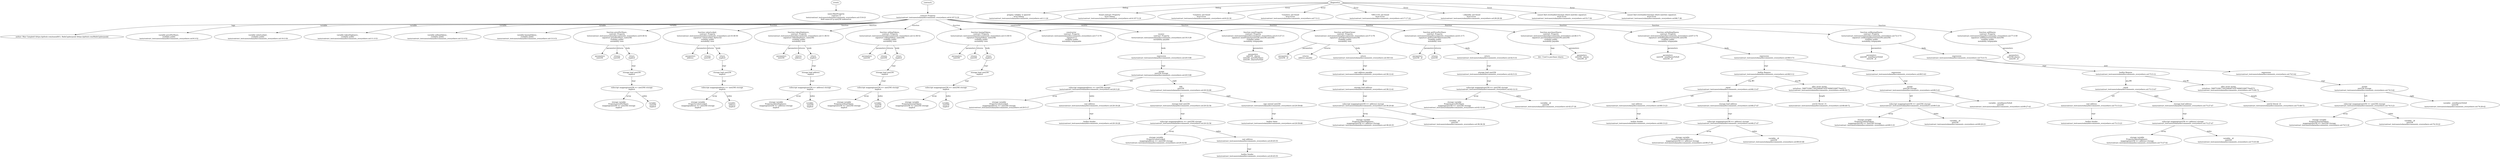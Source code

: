 strict digraph "tests/contract_testcases/solana/doccomments_everywhere.sol" {
	MintProperty [label="name:MintProperty\ncontract: 0\ntests/contract_testcases/solana/doccomments_everywhere.sol:15:9-21\nfield name:id ty:uint256 indexed:no"]
	contract [label="contract Property\ntests/contract_testcases/solana/doccomments_everywhere.sol:4:107-5:19"]
	tags [label="author: Max Campbell (https://github.com/maxall41), RafaCypherpunk (https://github.com/RafaCypherpunk)"]
	var [label="variable pricePerShare_\nvisibility public\ntests/contract_testcases/solana/doccomments_everywhere.sol:9:3-52"]
	var_7 [label="variable valueLocked_\nvisibility public\ntests/contract_testcases/solana/doccomments_everywhere.sol:10:3-50"]
	var_8 [label="variable tokenDeployers_\nvisibility public\ntests/contract_testcases/solana/doccomments_everywhere.sol:11:3-53"]
	var_9 [label="variable sellingTokens_\nvisibility public\ntests/contract_testcases/solana/doccomments_everywhere.sol:12:3-52"]
	var_10 [label="variable buyingTokens_\nvisibility public\ntests/contract_testcases/solana/doccomments_everywhere.sol:13:3-51"]
	pricePerShare_ [label="function pricePerShare_\ncontract: Property\ntests/contract_testcases/solana/doccomments_everywhere.sol:9:38-52\nsignature pricePerShare_(uint256)\nvisibility public\nmutability view"]
	parameters [label="parameters\nuint256 "]
	returns [label="returns\nuint256 "]
	return [label="return\nimplicit"]
	storage_load [label="storage load uint256\nimplicit"]
	subscript [label="subscript mapping(uint256 => uint256) storage\nimplicit"]
	storage_var [label="storage variable\nProperty.pricePerShare_\nmapping(uint256 => uint256) storage\nimplicit"]
	variable [label="variable: \nuint256\nimplicit"]
	valueLocked_ [label="function valueLocked_\ncontract: Property\ntests/contract_testcases/solana/doccomments_everywhere.sol:10:38-50\nsignature valueLocked_(bytes32)\nvisibility public\nmutability view"]
	parameters_20 [label="parameters\naddress "]
	returns_21 [label="returns\nuint256 "]
	return_22 [label="return\nimplicit"]
	storage_load_23 [label="storage load uint256\nimplicit"]
	subscript_24 [label="subscript mapping(address => uint256) storage\nimplicit"]
	storage_var_25 [label="storage variable\nProperty.valueLocked_\nmapping(address => uint256) storage\nimplicit"]
	variable_26 [label="variable: \naddress\nimplicit"]
	tokenDeployers_ [label="function tokenDeployers_\ncontract: Property\ntests/contract_testcases/solana/doccomments_everywhere.sol:11:38-53\nsignature tokenDeployers_(uint256)\nvisibility public\nmutability view"]
	parameters_28 [label="parameters\nuint256 "]
	returns_29 [label="returns\naddress "]
	return_30 [label="return\nimplicit"]
	storage_load_31 [label="storage load address\nimplicit"]
	subscript_32 [label="subscript mapping(uint256 => address) storage\nimplicit"]
	storage_var_33 [label="storage variable\nProperty.tokenDeployers_\nmapping(uint256 => address) storage\nimplicit"]
	variable_34 [label="variable: \nuint256\nimplicit"]
	sellingTokens_ [label="function sellingTokens_\ncontract: Property\ntests/contract_testcases/solana/doccomments_everywhere.sol:12:38-52\nsignature sellingTokens_(uint256)\nvisibility public\nmutability view"]
	parameters_36 [label="parameters\nuint256 "]
	returns_37 [label="returns\nuint256 "]
	return_38 [label="return\nimplicit"]
	storage_load_39 [label="storage load uint256\nimplicit"]
	subscript_40 [label="subscript mapping(uint256 => uint256) storage\nimplicit"]
	storage_var_41 [label="storage variable\nProperty.sellingTokens_\nmapping(uint256 => uint256) storage\nimplicit"]
	variable_42 [label="variable: \nuint256\nimplicit"]
	buyingTokens_ [label="function buyingTokens_\ncontract: Property\ntests/contract_testcases/solana/doccomments_everywhere.sol:13:38-51\nsignature buyingTokens_(uint256)\nvisibility public\nmutability view"]
	parameters_44 [label="parameters\nuint256 "]
	returns_45 [label="returns\nuint256 "]
	return_46 [label="return\nimplicit"]
	storage_load_47 [label="storage load uint256\nimplicit"]
	subscript_48 [label="subscript mapping(uint256 => uint256) storage\nimplicit"]
	storage_var_49 [label="storage variable\nProperty.buyingTokens_\nmapping(uint256 => uint256) storage\nimplicit"]
	variable_50 [label="variable: \nuint256\nimplicit"]
	node_51 [label="constructor \ncontract: Property\ntests/contract_testcases/solana/doccomments_everywhere.sol:17:3-76\nsignature ()\nvisibility public\nmutability nonpayable"]
	node_52 [label="receive \ncontract: Property\ntests/contract_testcases/solana/doccomments_everywhere.sol:19:3-29\nmutability payable"]
	expr [label="expression\ntests/contract_testcases/solana/doccomments_everywhere.sol:20:5-68"]
	assign [label="assign\nuint256 storage\ntests/contract_testcases/solana/doccomments_everywhere.sol:20:5-68"]
	subscript_55 [label="subscript mapping(address => uint256) storage\ntests/contract_testcases/solana/doccomments_everywhere.sol:20:5-29"]
	storage_var_56 [label="storage variable\nProperty.valueLocked_\nmapping(address => uint256) storage\ntests/contract_testcases/solana/doccomments_everywhere.sol:20:5-17"]
	cast [label="cast address\ntests/contract_testcases/solana/doccomments_everywhere.sol:20:18-28"]
	builtins [label="builtin Sender\ntests/contract_testcases/solana/doccomments_everywhere.sol:20:18-28"]
	add [label="add\nuint256\ntests/contract_testcases/solana/doccomments_everywhere.sol:20:32-68"]
	storage_load_60 [label="storage load uint256\ntests/contract_testcases/solana/doccomments_everywhere.sol:20:32-56"]
	subscript_61 [label="subscript mapping(address => uint256) storage\ntests/contract_testcases/solana/doccomments_everywhere.sol:20:32-56"]
	storage_var_62 [label="storage variable\nProperty.valueLocked_\nmapping(address => uint256) storage\ntests/contract_testcases/solana/doccomments_everywhere.sol:20:32-44"]
	cast_63 [label="cast address\ntests/contract_testcases/solana/doccomments_everywhere.sol:20:45-55"]
	builtins_64 [label="builtin Sender\ntests/contract_testcases/solana/doccomments_everywhere.sol:20:45-55"]
	sign_ext [label="sign extend uint256\ntests/contract_testcases/solana/doccomments_everywhere.sol:20:59-68"]
	builtins_66 [label="builtin Value\ntests/contract_testcases/solana/doccomments_everywhere.sol:20:59-68"]
	mintProperty [label="function mintProperty\ncontract: Property\ntests/contract_testcases/solana/doccomments_everywhere.sol:23:3-27:11\nsignature mintProperty(uint256,uint256,uint256)\nvisibility public\nmutability nonpayable"]
	parameters_68 [label="parameters\nuint256 _shares\nuint256 _pricePerShare\nuint256 _sharesForSale"]
	getTokenOwner [label="function getTokenOwner\ncontract: Property\ntests/contract_testcases/solana/doccomments_everywhere.sol:37:3-76\nsignature getTokenOwner(uint256)\nvisibility public\nmutability view"]
	parameters_70 [label="parameters\nuint256 _id"]
	returns_71 [label="returns\naddress payable "]
	return_72 [label="return\ntests/contract_testcases/solana/doccomments_everywhere.sol:38:5-41"]
	cast_73 [label="cast address payable\ntests/contract_testcases/solana/doccomments_everywhere.sol:38:12-41"]
	storage_load_74 [label="storage load address\ntests/contract_testcases/solana/doccomments_everywhere.sol:38:12-41"]
	subscript_75 [label="subscript mapping(uint256 => address) storage\ntests/contract_testcases/solana/doccomments_everywhere.sol:38:20-40"]
	storage_var_76 [label="storage variable\nProperty.tokenDeployers_\nmapping(uint256 => address) storage\ntests/contract_testcases/solana/doccomments_everywhere.sol:38:20-35"]
	variable_77 [label="variable: _id\nuint256\ntests/contract_testcases/solana/doccomments_everywhere.sol:38:36-39"]
	getPricePerShare [label="function getPricePerShare\ncontract: Property\ntests/contract_testcases/solana/doccomments_everywhere.sol:41:3-71\nsignature getPricePerShare(uint256)\nvisibility public\nmutability view"]
	parameters_79 [label="parameters\nuint256 _id"]
	returns_80 [label="returns\nuint256 "]
	return_81 [label="return\ntests/contract_testcases/solana/doccomments_everywhere.sol:42:5-31"]
	storage_load_82 [label="storage load uint256\ntests/contract_testcases/solana/doccomments_everywhere.sol:42:5-31"]
	subscript_83 [label="subscript mapping(uint256 => uint256) storage\ntests/contract_testcases/solana/doccomments_everywhere.sol:42:12-31"]
	storage_var_84 [label="storage variable\nProperty.pricePerShare_\nmapping(uint256 => uint256) storage\ntests/contract_testcases/solana/doccomments_everywhere.sol:42:12-26"]
	variable_85 [label="variable: _id\nuint256\ntests/contract_testcases/solana/doccomments_everywhere.sol:42:27-30"]
	purchaseShares [label="function purchaseShares\ncontract: Property\ntests/contract_testcases/solana/doccomments_everywhere.sol:46:3-71\nsignature purchaseShares(uint256,uint256)\nvisibility public\nmutability payable"]
	tags_87 [label="dev: Used to purchase shares"]
	parameters_88 [label="parameters\nuint256 _shares\nuint256 _id"]
	setSellingShares [label="function setSellingShares\ncontract: Property\ntests/contract_testcases/solana/doccomments_everywhere.sol:67:3-74\nsignature setSellingShares(uint256,uint256)\nvisibility public\nmutability nonpayable"]
	parameters_90 [label="parameters\nuint256 _newSharesToSell\nuint256 _id"]
	expr_91 [label="expression\ntests/contract_testcases/solana/doccomments_everywhere.sol:68:5-73"]
	builtins_92 [label="builtin Require\ntests/contract_testcases/solana/doccomments_everywhere.sol:68:5-12"]
	equal [label="equal\ntests/contract_testcases/solana/doccomments_everywhere.sol:68:13-47"]
	cast_94 [label="cast address\ntests/contract_testcases/solana/doccomments_everywhere.sol:68:13-23"]
	builtins_95 [label="builtin Sender\ntests/contract_testcases/solana/doccomments_everywhere.sol:68:13-23"]
	storage_load_96 [label="storage load address\ntests/contract_testcases/solana/doccomments_everywhere.sol:68:27-47"]
	subscript_97 [label="subscript mapping(uint256 => address) storage\ntests/contract_testcases/solana/doccomments_everywhere.sol:68:27-47"]
	storage_var_98 [label="storage variable\nProperty.tokenDeployers_\nmapping(uint256 => address) storage\ntests/contract_testcases/solana/doccomments_everywhere.sol:68:27-42"]
	variable_99 [label="variable: _id\nuint256\ntests/contract_testcases/solana/doccomments_everywhere.sol:68:43-46"]
	alloc_array [label="alloc array string\ninitializer: 596f7520617265206e6f7420746865206f776e6572\ntests/contract_testcases/solana/doccomments_everywhere.sol:68:49-72"]
	number_literal [label="uint32 literal: 21\ntests/contract_testcases/solana/doccomments_everywhere.sol:68:49-72"]
	expr_102 [label="expression\ntests/contract_testcases/solana/doccomments_everywhere.sol:69:5-43"]
	assign_103 [label="assign\nuint256 storage\ntests/contract_testcases/solana/doccomments_everywhere.sol:69:5-43"]
	subscript_104 [label="subscript mapping(uint256 => uint256) storage\ntests/contract_testcases/solana/doccomments_everywhere.sol:69:5-24"]
	storage_var_105 [label="storage variable\nProperty.sellingTokens_\nmapping(uint256 => uint256) storage\ntests/contract_testcases/solana/doccomments_everywhere.sol:69:5-19"]
	variable_106 [label="variable: _id\nuint256\ntests/contract_testcases/solana/doccomments_everywhere.sol:69:20-23"]
	variable_107 [label="variable: _newSharesToSell\nuint256\ntests/contract_testcases/solana/doccomments_everywhere.sol:69:27-43"]
	setBuyingShares [label="function setBuyingShares\ncontract: Property\ntests/contract_testcases/solana/doccomments_everywhere.sol:72:3-73\nsignature setBuyingShares(uint256,uint256)\nvisibility public\nmutability nonpayable"]
	parameters_109 [label="parameters\nuint256 _newSharesToSell\nuint256 _id"]
	expr_110 [label="expression\ntests/contract_testcases/solana/doccomments_everywhere.sol:73:5-73"]
	builtins_111 [label="builtin Require\ntests/contract_testcases/solana/doccomments_everywhere.sol:73:5-12"]
	equal_112 [label="equal\ntests/contract_testcases/solana/doccomments_everywhere.sol:73:13-47"]
	cast_113 [label="cast address\ntests/contract_testcases/solana/doccomments_everywhere.sol:73:13-23"]
	builtins_114 [label="builtin Sender\ntests/contract_testcases/solana/doccomments_everywhere.sol:73:13-23"]
	storage_load_115 [label="storage load address\ntests/contract_testcases/solana/doccomments_everywhere.sol:73:27-47"]
	subscript_116 [label="subscript mapping(uint256 => address) storage\ntests/contract_testcases/solana/doccomments_everywhere.sol:73:27-47"]
	storage_var_117 [label="storage variable\nProperty.tokenDeployers_\nmapping(uint256 => address) storage\ntests/contract_testcases/solana/doccomments_everywhere.sol:73:27-42"]
	variable_118 [label="variable: _id\nuint256\ntests/contract_testcases/solana/doccomments_everywhere.sol:73:43-46"]
	alloc_array_119 [label="alloc array string\ninitializer: 596f7520617265206e6f7420746865206f776e6572\ntests/contract_testcases/solana/doccomments_everywhere.sol:73:49-72"]
	number_literal_120 [label="uint32 literal: 21\ntests/contract_testcases/solana/doccomments_everywhere.sol:73:49-72"]
	expr_121 [label="expression\ntests/contract_testcases/solana/doccomments_everywhere.sol:74:5-42"]
	assign_122 [label="assign\nuint256 storage\ntests/contract_testcases/solana/doccomments_everywhere.sol:74:5-42"]
	subscript_123 [label="subscript mapping(uint256 => uint256) storage\ntests/contract_testcases/solana/doccomments_everywhere.sol:74:5-23"]
	storage_var_124 [label="storage variable\nProperty.buyingTokens_\nmapping(uint256 => uint256) storage\ntests/contract_testcases/solana/doccomments_everywhere.sol:74:5-18"]
	variable_125 [label="variable: _id\nuint256\ntests/contract_testcases/solana/doccomments_everywhere.sol:74:19-22"]
	variable_126 [label="variable: _newSharesToSell\nuint256\ntests/contract_testcases/solana/doccomments_everywhere.sol:74:26-42"]
	sellShares [label="function sellShares\ncontract: Property\ntests/contract_testcases/solana/doccomments_everywhere.sol:77:3-59\nsignature sellShares(uint256,uint256)\nvisibility public\nmutability nonpayable"]
	parameters_128 [label="parameters\nuint256 shares_\nuint256 _id"]
	diagnostic [label="pragma 'solidity' is ignored\nlevel Debug\ntests/contract_testcases/solana/doccomments_everywhere.sol:1:1-24"]
	diagnostic_131 [label="found contract 'Property'\nlevel Debug\ntests/contract_testcases/solana/doccomments_everywhere.sol:4:107-5:19"]
	diagnostic_132 [label="'Counters' not found\nlevel Error\ntests/contract_testcases/solana/doccomments_everywhere.sol:6:22-30"]
	diagnostic_133 [label="'Counters' not found\nlevel Error\ntests/contract_testcases/solana/doccomments_everywhere.sol:7:3-11"]
	diagnostic_134 [label="'ERC1155' not found\nlevel Error\ntests/contract_testcases/solana/doccomments_everywhere.sol:17:17-24"]
	diagnostic_135 [label="'_tokenIds' not found\nlevel Error\ntests/contract_testcases/solana/doccomments_everywhere.sol:28:29-38"]
	diagnostic_136 [label="cannot find overloaded function which matches signature\nlevel Error\ntests/contract_testcases/solana/doccomments_everywhere.sol:53:7-50"]
	diagnostic_137 [label="cannot find overloaded function which matches signature\nlevel Error\ntests/contract_testcases/solana/doccomments_everywhere.sol:86:7-38"]
	events -> MintProperty
	contracts -> contract
	contract -> tags [label="tags"]
	contract -> var [label="variable"]
	contract -> var_7 [label="variable"]
	contract -> var_8 [label="variable"]
	contract -> var_9 [label="variable"]
	contract -> var_10 [label="variable"]
	contract -> pricePerShare_ [label="function"]
	pricePerShare_ -> parameters [label="parameters"]
	pricePerShare_ -> returns [label="returns"]
	pricePerShare_ -> return [label="body"]
	return -> storage_load [label="expr"]
	storage_load -> subscript [label="expr"]
	subscript -> storage_var [label="array"]
	subscript -> variable [label="index"]
	contract -> valueLocked_ [label="function"]
	valueLocked_ -> parameters_20 [label="parameters"]
	valueLocked_ -> returns_21 [label="returns"]
	valueLocked_ -> return_22 [label="body"]
	return_22 -> storage_load_23 [label="expr"]
	storage_load_23 -> subscript_24 [label="expr"]
	subscript_24 -> storage_var_25 [label="array"]
	subscript_24 -> variable_26 [label="index"]
	contract -> tokenDeployers_ [label="function"]
	tokenDeployers_ -> parameters_28 [label="parameters"]
	tokenDeployers_ -> returns_29 [label="returns"]
	tokenDeployers_ -> return_30 [label="body"]
	return_30 -> storage_load_31 [label="expr"]
	storage_load_31 -> subscript_32 [label="expr"]
	subscript_32 -> storage_var_33 [label="array"]
	subscript_32 -> variable_34 [label="index"]
	contract -> sellingTokens_ [label="function"]
	sellingTokens_ -> parameters_36 [label="parameters"]
	sellingTokens_ -> returns_37 [label="returns"]
	sellingTokens_ -> return_38 [label="body"]
	return_38 -> storage_load_39 [label="expr"]
	storage_load_39 -> subscript_40 [label="expr"]
	subscript_40 -> storage_var_41 [label="array"]
	subscript_40 -> variable_42 [label="index"]
	contract -> buyingTokens_ [label="function"]
	buyingTokens_ -> parameters_44 [label="parameters"]
	buyingTokens_ -> returns_45 [label="returns"]
	buyingTokens_ -> return_46 [label="body"]
	return_46 -> storage_load_47 [label="expr"]
	storage_load_47 -> subscript_48 [label="expr"]
	subscript_48 -> storage_var_49 [label="array"]
	subscript_48 -> variable_50 [label="index"]
	contract -> node_51 [label="constructor"]
	contract -> node_52 [label="receive"]
	node_52 -> expr [label="body"]
	expr -> assign [label="expr"]
	assign -> subscript_55 [label="left"]
	subscript_55 -> storage_var_56 [label="array"]
	subscript_55 -> cast [label="index"]
	cast -> builtins [label="expr"]
	assign -> add [label="right"]
	add -> storage_load_60 [label="left"]
	storage_load_60 -> subscript_61 [label="expr"]
	subscript_61 -> storage_var_62 [label="array"]
	subscript_61 -> cast_63 [label="index"]
	cast_63 -> builtins_64 [label="expr"]
	add -> sign_ext [label="right"]
	sign_ext -> builtins_66 [label="expr"]
	contract -> mintProperty [label="function"]
	mintProperty -> parameters_68 [label="parameters"]
	contract -> getTokenOwner [label="function"]
	getTokenOwner -> parameters_70 [label="parameters"]
	getTokenOwner -> returns_71 [label="returns"]
	getTokenOwner -> return_72 [label="body"]
	return_72 -> cast_73 [label="expr"]
	cast_73 -> storage_load_74 [label="expr"]
	storage_load_74 -> subscript_75 [label="expr"]
	subscript_75 -> storage_var_76 [label="array"]
	subscript_75 -> variable_77 [label="index"]
	contract -> getPricePerShare [label="function"]
	getPricePerShare -> parameters_79 [label="parameters"]
	getPricePerShare -> returns_80 [label="returns"]
	getPricePerShare -> return_81 [label="body"]
	return_81 -> storage_load_82 [label="expr"]
	storage_load_82 -> subscript_83 [label="expr"]
	subscript_83 -> storage_var_84 [label="array"]
	subscript_83 -> variable_85 [label="index"]
	contract -> purchaseShares [label="function"]
	purchaseShares -> tags_87 [label="tags"]
	purchaseShares -> parameters_88 [label="parameters"]
	contract -> setSellingShares [label="function"]
	setSellingShares -> parameters_90 [label="parameters"]
	setSellingShares -> expr_91 [label="body"]
	expr_91 -> builtins_92 [label="expr"]
	builtins_92 -> equal [label="arg #0"]
	equal -> cast_94 [label="left"]
	cast_94 -> builtins_95 [label="expr"]
	equal -> storage_load_96 [label="right"]
	storage_load_96 -> subscript_97 [label="expr"]
	subscript_97 -> storage_var_98 [label="array"]
	subscript_97 -> variable_99 [label="index"]
	builtins_92 -> alloc_array [label="arg #1"]
	alloc_array -> number_literal [label="length"]
	expr_91 -> expr_102 [label="next"]
	expr_102 -> assign_103 [label="expr"]
	assign_103 -> subscript_104 [label="left"]
	subscript_104 -> storage_var_105 [label="array"]
	subscript_104 -> variable_106 [label="index"]
	assign_103 -> variable_107 [label="right"]
	contract -> setBuyingShares [label="function"]
	setBuyingShares -> parameters_109 [label="parameters"]
	setBuyingShares -> expr_110 [label="body"]
	expr_110 -> builtins_111 [label="expr"]
	builtins_111 -> equal_112 [label="arg #0"]
	equal_112 -> cast_113 [label="left"]
	cast_113 -> builtins_114 [label="expr"]
	equal_112 -> storage_load_115 [label="right"]
	storage_load_115 -> subscript_116 [label="expr"]
	subscript_116 -> storage_var_117 [label="array"]
	subscript_116 -> variable_118 [label="index"]
	builtins_111 -> alloc_array_119 [label="arg #1"]
	alloc_array_119 -> number_literal_120 [label="length"]
	expr_110 -> expr_121 [label="next"]
	expr_121 -> assign_122 [label="expr"]
	assign_122 -> subscript_123 [label="left"]
	subscript_123 -> storage_var_124 [label="array"]
	subscript_123 -> variable_125 [label="index"]
	assign_122 -> variable_126 [label="right"]
	contract -> sellShares [label="function"]
	sellShares -> parameters_128 [label="parameters"]
	diagnostics -> diagnostic [label="Debug"]
	diagnostics -> diagnostic_131 [label="Debug"]
	diagnostics -> diagnostic_132 [label="Error"]
	diagnostics -> diagnostic_133 [label="Error"]
	diagnostics -> diagnostic_134 [label="Error"]
	diagnostics -> diagnostic_135 [label="Error"]
	diagnostics -> diagnostic_136 [label="Error"]
	diagnostics -> diagnostic_137 [label="Error"]
}
